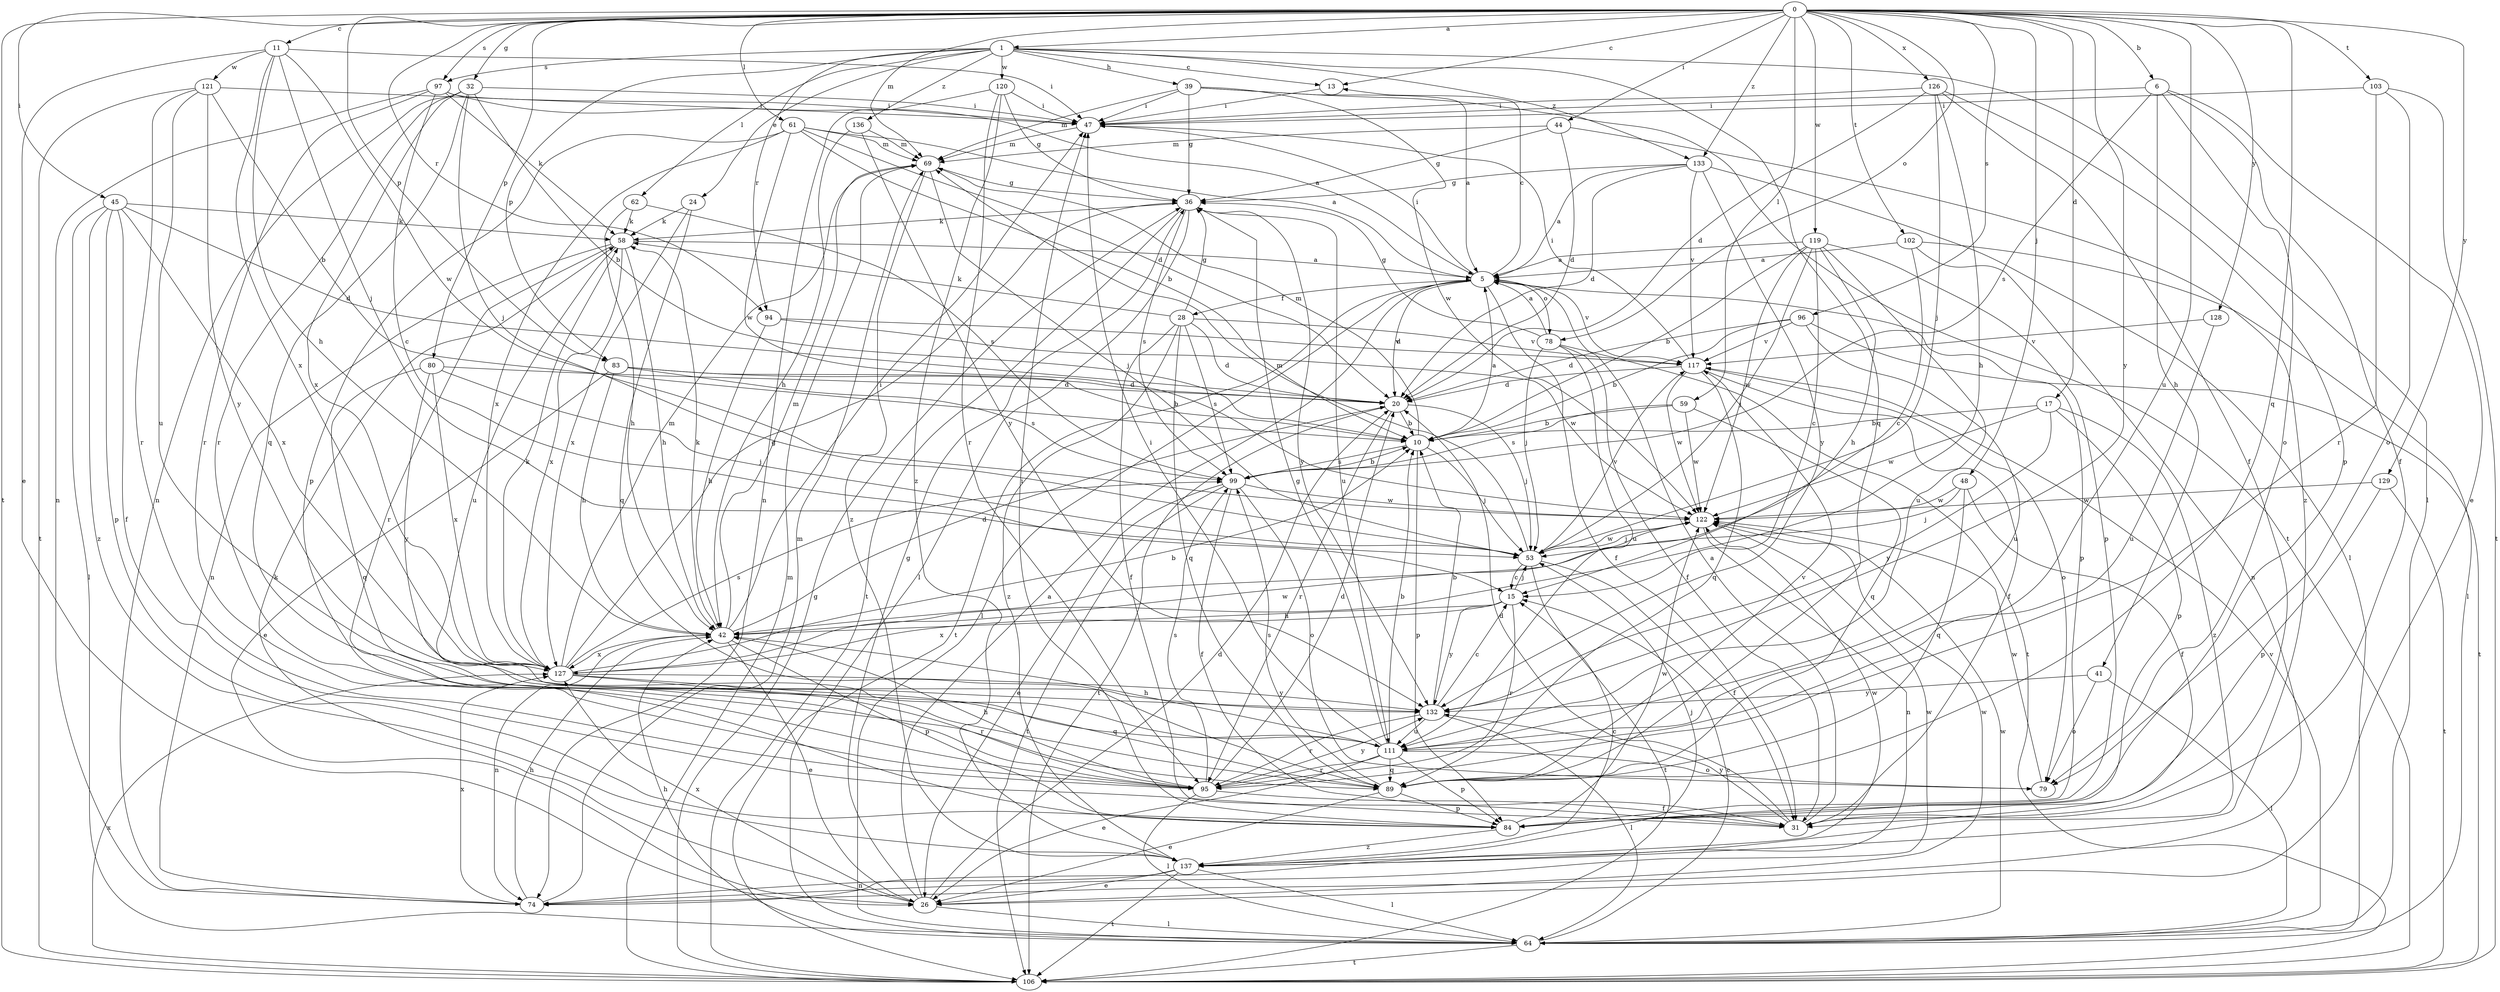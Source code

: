 strict digraph  {
0;
1;
5;
6;
10;
11;
13;
15;
17;
20;
24;
26;
28;
31;
32;
36;
39;
41;
42;
44;
45;
47;
48;
53;
58;
59;
61;
62;
64;
69;
74;
78;
79;
80;
83;
84;
89;
94;
95;
96;
97;
99;
102;
103;
106;
111;
117;
119;
120;
121;
122;
126;
127;
128;
129;
132;
133;
136;
137;
0 -> 1  [label=a];
0 -> 6  [label=b];
0 -> 11  [label=c];
0 -> 13  [label=c];
0 -> 17  [label=d];
0 -> 32  [label=g];
0 -> 44  [label=i];
0 -> 45  [label=i];
0 -> 48  [label=j];
0 -> 59  [label=l];
0 -> 61  [label=l];
0 -> 69  [label=m];
0 -> 78  [label=o];
0 -> 80  [label=p];
0 -> 83  [label=p];
0 -> 89  [label=q];
0 -> 94  [label=r];
0 -> 96  [label=s];
0 -> 97  [label=s];
0 -> 102  [label=t];
0 -> 103  [label=t];
0 -> 106  [label=t];
0 -> 111  [label=u];
0 -> 119  [label=w];
0 -> 126  [label=x];
0 -> 128  [label=y];
0 -> 129  [label=y];
0 -> 132  [label=y];
0 -> 133  [label=z];
1 -> 13  [label=c];
1 -> 24  [label=e];
1 -> 39  [label=h];
1 -> 62  [label=l];
1 -> 64  [label=l];
1 -> 83  [label=p];
1 -> 89  [label=q];
1 -> 94  [label=r];
1 -> 97  [label=s];
1 -> 120  [label=w];
1 -> 133  [label=z];
1 -> 136  [label=z];
5 -> 13  [label=c];
5 -> 20  [label=d];
5 -> 28  [label=f];
5 -> 31  [label=f];
5 -> 47  [label=i];
5 -> 64  [label=l];
5 -> 78  [label=o];
5 -> 84  [label=p];
5 -> 106  [label=t];
5 -> 117  [label=v];
6 -> 26  [label=e];
6 -> 31  [label=f];
6 -> 41  [label=h];
6 -> 47  [label=i];
6 -> 79  [label=o];
6 -> 99  [label=s];
10 -> 5  [label=a];
10 -> 53  [label=j];
10 -> 69  [label=m];
10 -> 84  [label=p];
10 -> 99  [label=s];
11 -> 26  [label=e];
11 -> 42  [label=h];
11 -> 47  [label=i];
11 -> 53  [label=j];
11 -> 121  [label=w];
11 -> 122  [label=w];
11 -> 127  [label=x];
13 -> 47  [label=i];
15 -> 42  [label=h];
15 -> 53  [label=j];
15 -> 95  [label=r];
15 -> 127  [label=x];
15 -> 132  [label=y];
17 -> 10  [label=b];
17 -> 84  [label=p];
17 -> 122  [label=w];
17 -> 132  [label=y];
17 -> 137  [label=z];
20 -> 10  [label=b];
20 -> 53  [label=j];
20 -> 95  [label=r];
20 -> 106  [label=t];
24 -> 58  [label=k];
24 -> 89  [label=q];
24 -> 127  [label=x];
26 -> 5  [label=a];
26 -> 20  [label=d];
26 -> 36  [label=g];
26 -> 58  [label=k];
26 -> 64  [label=l];
26 -> 122  [label=w];
26 -> 127  [label=x];
28 -> 20  [label=d];
28 -> 31  [label=f];
28 -> 36  [label=g];
28 -> 58  [label=k];
28 -> 89  [label=q];
28 -> 99  [label=s];
28 -> 117  [label=v];
28 -> 137  [label=z];
31 -> 5  [label=a];
31 -> 20  [label=d];
31 -> 132  [label=y];
32 -> 10  [label=b];
32 -> 47  [label=i];
32 -> 53  [label=j];
32 -> 74  [label=n];
32 -> 89  [label=q];
32 -> 95  [label=r];
32 -> 127  [label=x];
36 -> 58  [label=k];
36 -> 64  [label=l];
36 -> 99  [label=s];
36 -> 106  [label=t];
36 -> 111  [label=u];
36 -> 132  [label=y];
39 -> 5  [label=a];
39 -> 36  [label=g];
39 -> 47  [label=i];
39 -> 69  [label=m];
39 -> 106  [label=t];
39 -> 122  [label=w];
41 -> 64  [label=l];
41 -> 79  [label=o];
41 -> 132  [label=y];
42 -> 20  [label=d];
42 -> 26  [label=e];
42 -> 47  [label=i];
42 -> 58  [label=k];
42 -> 69  [label=m];
42 -> 74  [label=n];
42 -> 84  [label=p];
42 -> 127  [label=x];
44 -> 20  [label=d];
44 -> 36  [label=g];
44 -> 69  [label=m];
44 -> 137  [label=z];
45 -> 20  [label=d];
45 -> 31  [label=f];
45 -> 58  [label=k];
45 -> 64  [label=l];
45 -> 84  [label=p];
45 -> 127  [label=x];
45 -> 137  [label=z];
47 -> 69  [label=m];
48 -> 31  [label=f];
48 -> 53  [label=j];
48 -> 89  [label=q];
48 -> 122  [label=w];
53 -> 15  [label=c];
53 -> 31  [label=f];
53 -> 69  [label=m];
53 -> 106  [label=t];
53 -> 117  [label=v];
53 -> 122  [label=w];
58 -> 5  [label=a];
58 -> 42  [label=h];
58 -> 74  [label=n];
58 -> 95  [label=r];
58 -> 111  [label=u];
58 -> 127  [label=x];
59 -> 10  [label=b];
59 -> 89  [label=q];
59 -> 99  [label=s];
59 -> 122  [label=w];
61 -> 5  [label=a];
61 -> 10  [label=b];
61 -> 20  [label=d];
61 -> 69  [label=m];
61 -> 84  [label=p];
61 -> 122  [label=w];
61 -> 127  [label=x];
62 -> 42  [label=h];
62 -> 58  [label=k];
62 -> 99  [label=s];
64 -> 15  [label=c];
64 -> 42  [label=h];
64 -> 106  [label=t];
64 -> 117  [label=v];
64 -> 122  [label=w];
69 -> 36  [label=g];
69 -> 53  [label=j];
69 -> 137  [label=z];
74 -> 42  [label=h];
74 -> 69  [label=m];
74 -> 122  [label=w];
74 -> 127  [label=x];
78 -> 5  [label=a];
78 -> 31  [label=f];
78 -> 36  [label=g];
78 -> 53  [label=j];
78 -> 106  [label=t];
78 -> 111  [label=u];
79 -> 122  [label=w];
80 -> 20  [label=d];
80 -> 53  [label=j];
80 -> 89  [label=q];
80 -> 127  [label=x];
80 -> 132  [label=y];
83 -> 10  [label=b];
83 -> 20  [label=d];
83 -> 26  [label=e];
83 -> 42  [label=h];
83 -> 99  [label=s];
84 -> 47  [label=i];
84 -> 122  [label=w];
84 -> 137  [label=z];
89 -> 26  [label=e];
89 -> 84  [label=p];
89 -> 99  [label=s];
89 -> 117  [label=v];
94 -> 42  [label=h];
94 -> 117  [label=v];
94 -> 122  [label=w];
95 -> 20  [label=d];
95 -> 31  [label=f];
95 -> 42  [label=h];
95 -> 64  [label=l];
95 -> 99  [label=s];
95 -> 132  [label=y];
96 -> 10  [label=b];
96 -> 20  [label=d];
96 -> 106  [label=t];
96 -> 111  [label=u];
96 -> 117  [label=v];
97 -> 5  [label=a];
97 -> 15  [label=c];
97 -> 47  [label=i];
97 -> 58  [label=k];
97 -> 74  [label=n];
97 -> 95  [label=r];
99 -> 10  [label=b];
99 -> 26  [label=e];
99 -> 31  [label=f];
99 -> 79  [label=o];
99 -> 106  [label=t];
99 -> 122  [label=w];
102 -> 5  [label=a];
102 -> 15  [label=c];
102 -> 64  [label=l];
102 -> 74  [label=n];
103 -> 47  [label=i];
103 -> 79  [label=o];
103 -> 95  [label=r];
103 -> 106  [label=t];
106 -> 36  [label=g];
106 -> 69  [label=m];
106 -> 127  [label=x];
111 -> 10  [label=b];
111 -> 26  [label=e];
111 -> 36  [label=g];
111 -> 42  [label=h];
111 -> 47  [label=i];
111 -> 79  [label=o];
111 -> 84  [label=p];
111 -> 89  [label=q];
111 -> 95  [label=r];
117 -> 20  [label=d];
117 -> 31  [label=f];
117 -> 47  [label=i];
117 -> 79  [label=o];
117 -> 89  [label=q];
117 -> 122  [label=w];
119 -> 5  [label=a];
119 -> 10  [label=b];
119 -> 15  [label=c];
119 -> 42  [label=h];
119 -> 53  [label=j];
119 -> 84  [label=p];
119 -> 111  [label=u];
119 -> 122  [label=w];
120 -> 36  [label=g];
120 -> 47  [label=i];
120 -> 74  [label=n];
120 -> 95  [label=r];
120 -> 137  [label=z];
121 -> 10  [label=b];
121 -> 47  [label=i];
121 -> 95  [label=r];
121 -> 106  [label=t];
121 -> 111  [label=u];
121 -> 132  [label=y];
122 -> 53  [label=j];
122 -> 74  [label=n];
126 -> 20  [label=d];
126 -> 31  [label=f];
126 -> 42  [label=h];
126 -> 47  [label=i];
126 -> 53  [label=j];
126 -> 84  [label=p];
127 -> 10  [label=b];
127 -> 36  [label=g];
127 -> 58  [label=k];
127 -> 69  [label=m];
127 -> 89  [label=q];
127 -> 95  [label=r];
127 -> 99  [label=s];
127 -> 122  [label=w];
127 -> 132  [label=y];
128 -> 111  [label=u];
128 -> 117  [label=v];
129 -> 84  [label=p];
129 -> 106  [label=t];
129 -> 122  [label=w];
132 -> 10  [label=b];
132 -> 15  [label=c];
132 -> 64  [label=l];
132 -> 95  [label=r];
132 -> 111  [label=u];
133 -> 5  [label=a];
133 -> 20  [label=d];
133 -> 36  [label=g];
133 -> 64  [label=l];
133 -> 117  [label=v];
133 -> 132  [label=y];
136 -> 42  [label=h];
136 -> 69  [label=m];
136 -> 132  [label=y];
137 -> 15  [label=c];
137 -> 26  [label=e];
137 -> 53  [label=j];
137 -> 64  [label=l];
137 -> 74  [label=n];
137 -> 106  [label=t];
137 -> 122  [label=w];
}
